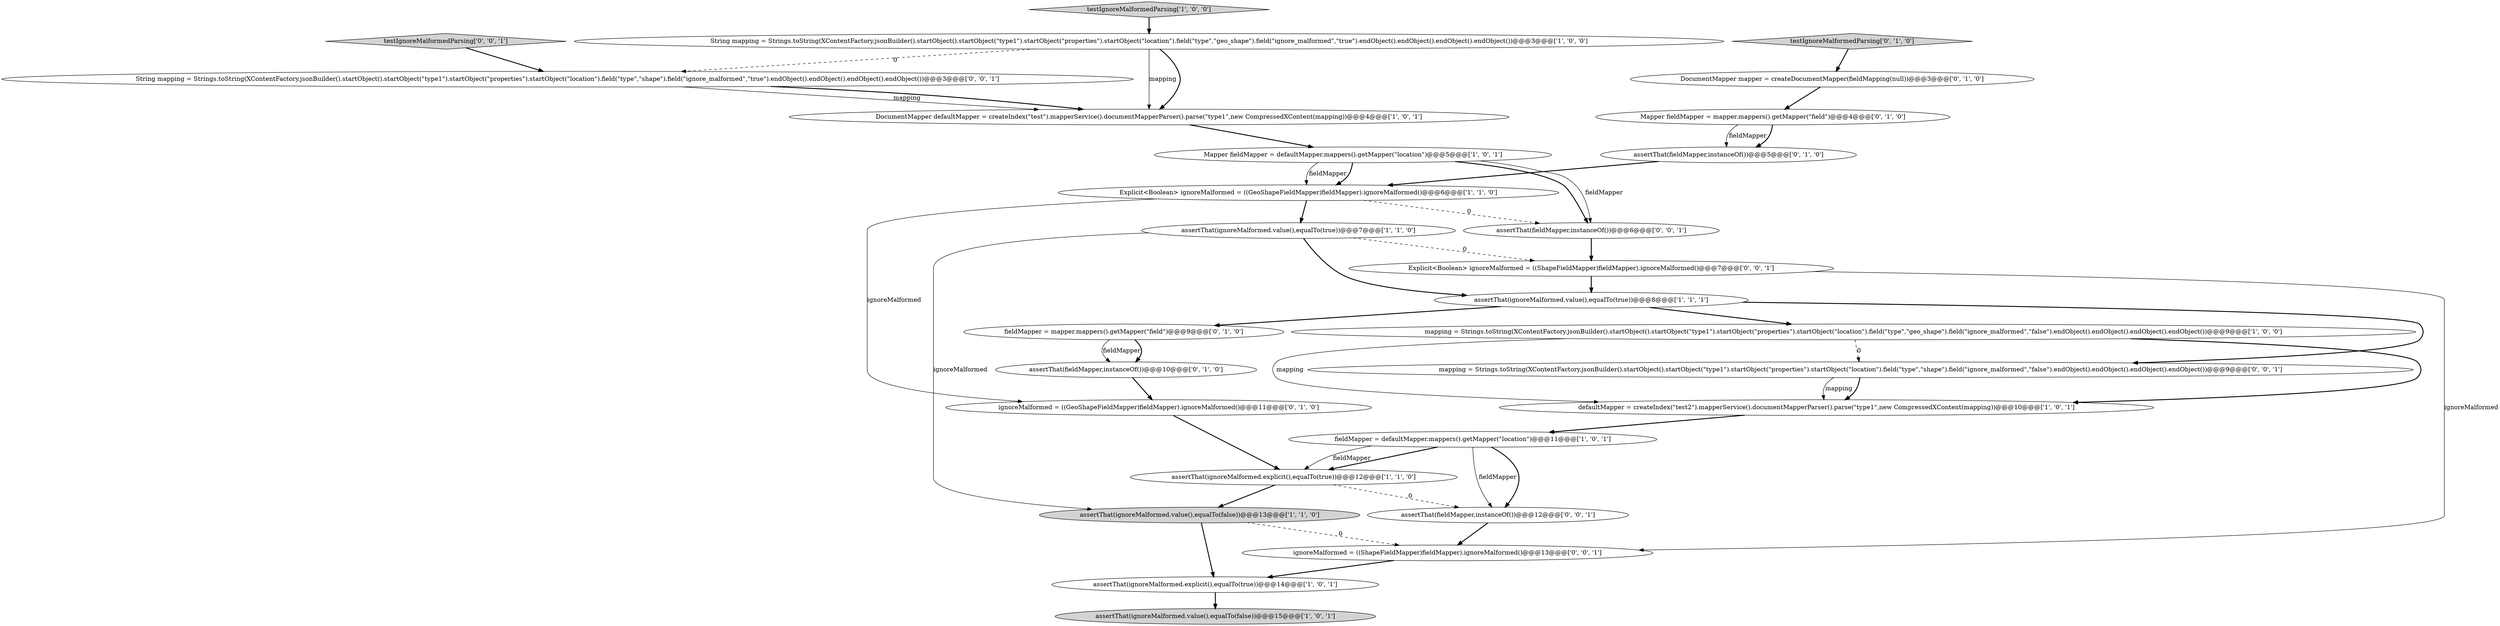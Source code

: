 digraph {
15 [style = filled, label = "DocumentMapper mapper = createDocumentMapper(fieldMapping(null))@@@3@@@['0', '1', '0']", fillcolor = white, shape = ellipse image = "AAA0AAABBB2BBB"];
2 [style = filled, label = "Explicit<Boolean> ignoreMalformed = ((GeoShapeFieldMapper)fieldMapper).ignoreMalformed()@@@6@@@['1', '1', '0']", fillcolor = white, shape = ellipse image = "AAA0AAABBB1BBB"];
1 [style = filled, label = "Mapper fieldMapper = defaultMapper.mappers().getMapper(\"location\")@@@5@@@['1', '0', '1']", fillcolor = white, shape = ellipse image = "AAA0AAABBB1BBB"];
8 [style = filled, label = "fieldMapper = defaultMapper.mappers().getMapper(\"location\")@@@11@@@['1', '0', '1']", fillcolor = white, shape = ellipse image = "AAA0AAABBB1BBB"];
25 [style = filled, label = "testIgnoreMalformedParsing['0', '0', '1']", fillcolor = lightgray, shape = diamond image = "AAA0AAABBB3BBB"];
26 [style = filled, label = "Explicit<Boolean> ignoreMalformed = ((ShapeFieldMapper)fieldMapper).ignoreMalformed()@@@7@@@['0', '0', '1']", fillcolor = white, shape = ellipse image = "AAA0AAABBB3BBB"];
4 [style = filled, label = "assertThat(ignoreMalformed.value(),equalTo(false))@@@13@@@['1', '1', '0']", fillcolor = lightgray, shape = ellipse image = "AAA0AAABBB1BBB"];
13 [style = filled, label = "String mapping = Strings.toString(XContentFactory.jsonBuilder().startObject().startObject(\"type1\").startObject(\"properties\").startObject(\"location\").field(\"type\",\"geo_shape\").field(\"ignore_malformed\",\"true\").endObject().endObject().endObject().endObject())@@@3@@@['1', '0', '0']", fillcolor = white, shape = ellipse image = "AAA0AAABBB1BBB"];
14 [style = filled, label = "assertThat(fieldMapper,instanceOf())@@@10@@@['0', '1', '0']", fillcolor = white, shape = ellipse image = "AAA0AAABBB2BBB"];
5 [style = filled, label = "testIgnoreMalformedParsing['1', '0', '0']", fillcolor = lightgray, shape = diamond image = "AAA0AAABBB1BBB"];
0 [style = filled, label = "assertThat(ignoreMalformed.value(),equalTo(true))@@@7@@@['1', '1', '0']", fillcolor = white, shape = ellipse image = "AAA0AAABBB1BBB"];
6 [style = filled, label = "assertThat(ignoreMalformed.explicit(),equalTo(true))@@@14@@@['1', '0', '1']", fillcolor = white, shape = ellipse image = "AAA0AAABBB1BBB"];
19 [style = filled, label = "fieldMapper = mapper.mappers().getMapper(\"field\")@@@9@@@['0', '1', '0']", fillcolor = white, shape = ellipse image = "AAA0AAABBB2BBB"];
16 [style = filled, label = "assertThat(fieldMapper,instanceOf())@@@5@@@['0', '1', '0']", fillcolor = white, shape = ellipse image = "AAA0AAABBB2BBB"];
12 [style = filled, label = "assertThat(ignoreMalformed.value(),equalTo(true))@@@8@@@['1', '1', '1']", fillcolor = white, shape = ellipse image = "AAA0AAABBB1BBB"];
17 [style = filled, label = "ignoreMalformed = ((GeoShapeFieldMapper)fieldMapper).ignoreMalformed()@@@11@@@['0', '1', '0']", fillcolor = white, shape = ellipse image = "AAA0AAABBB2BBB"];
20 [style = filled, label = "testIgnoreMalformedParsing['0', '1', '0']", fillcolor = lightgray, shape = diamond image = "AAA0AAABBB2BBB"];
18 [style = filled, label = "Mapper fieldMapper = mapper.mappers().getMapper(\"field\")@@@4@@@['0', '1', '0']", fillcolor = white, shape = ellipse image = "AAA0AAABBB2BBB"];
21 [style = filled, label = "mapping = Strings.toString(XContentFactory.jsonBuilder().startObject().startObject(\"type1\").startObject(\"properties\").startObject(\"location\").field(\"type\",\"shape\").field(\"ignore_malformed\",\"false\").endObject().endObject().endObject().endObject())@@@9@@@['0', '0', '1']", fillcolor = white, shape = ellipse image = "AAA0AAABBB3BBB"];
10 [style = filled, label = "DocumentMapper defaultMapper = createIndex(\"test\").mapperService().documentMapperParser().parse(\"type1\",new CompressedXContent(mapping))@@@4@@@['1', '0', '1']", fillcolor = white, shape = ellipse image = "AAA0AAABBB1BBB"];
11 [style = filled, label = "defaultMapper = createIndex(\"test2\").mapperService().documentMapperParser().parse(\"type1\",new CompressedXContent(mapping))@@@10@@@['1', '0', '1']", fillcolor = white, shape = ellipse image = "AAA0AAABBB1BBB"];
22 [style = filled, label = "assertThat(fieldMapper,instanceOf())@@@6@@@['0', '0', '1']", fillcolor = white, shape = ellipse image = "AAA0AAABBB3BBB"];
24 [style = filled, label = "ignoreMalformed = ((ShapeFieldMapper)fieldMapper).ignoreMalformed()@@@13@@@['0', '0', '1']", fillcolor = white, shape = ellipse image = "AAA0AAABBB3BBB"];
9 [style = filled, label = "assertThat(ignoreMalformed.value(),equalTo(false))@@@15@@@['1', '0', '1']", fillcolor = lightgray, shape = ellipse image = "AAA0AAABBB1BBB"];
27 [style = filled, label = "String mapping = Strings.toString(XContentFactory.jsonBuilder().startObject().startObject(\"type1\").startObject(\"properties\").startObject(\"location\").field(\"type\",\"shape\").field(\"ignore_malformed\",\"true\").endObject().endObject().endObject().endObject())@@@3@@@['0', '0', '1']", fillcolor = white, shape = ellipse image = "AAA0AAABBB3BBB"];
23 [style = filled, label = "assertThat(fieldMapper,instanceOf())@@@12@@@['0', '0', '1']", fillcolor = white, shape = ellipse image = "AAA0AAABBB3BBB"];
3 [style = filled, label = "assertThat(ignoreMalformed.explicit(),equalTo(true))@@@12@@@['1', '1', '0']", fillcolor = white, shape = ellipse image = "AAA0AAABBB1BBB"];
7 [style = filled, label = "mapping = Strings.toString(XContentFactory.jsonBuilder().startObject().startObject(\"type1\").startObject(\"properties\").startObject(\"location\").field(\"type\",\"geo_shape\").field(\"ignore_malformed\",\"false\").endObject().endObject().endObject().endObject())@@@9@@@['1', '0', '0']", fillcolor = white, shape = ellipse image = "AAA0AAABBB1BBB"];
21->11 [style = bold, label=""];
12->7 [style = bold, label=""];
4->6 [style = bold, label=""];
14->17 [style = bold, label=""];
2->22 [style = dashed, label="0"];
8->23 [style = solid, label="fieldMapper"];
0->26 [style = dashed, label="0"];
19->14 [style = solid, label="fieldMapper"];
15->18 [style = bold, label=""];
23->24 [style = bold, label=""];
3->23 [style = dashed, label="0"];
20->15 [style = bold, label=""];
8->23 [style = bold, label=""];
12->21 [style = bold, label=""];
13->10 [style = solid, label="mapping"];
17->3 [style = bold, label=""];
7->11 [style = bold, label=""];
26->24 [style = solid, label="ignoreMalformed"];
7->11 [style = solid, label="mapping"];
8->3 [style = bold, label=""];
5->13 [style = bold, label=""];
18->16 [style = solid, label="fieldMapper"];
6->9 [style = bold, label=""];
16->2 [style = bold, label=""];
10->1 [style = bold, label=""];
7->21 [style = dashed, label="0"];
22->26 [style = bold, label=""];
13->27 [style = dashed, label="0"];
0->12 [style = bold, label=""];
27->10 [style = solid, label="mapping"];
11->8 [style = bold, label=""];
27->10 [style = bold, label=""];
12->19 [style = bold, label=""];
18->16 [style = bold, label=""];
1->2 [style = solid, label="fieldMapper"];
26->12 [style = bold, label=""];
2->17 [style = solid, label="ignoreMalformed"];
2->0 [style = bold, label=""];
19->14 [style = bold, label=""];
24->6 [style = bold, label=""];
13->10 [style = bold, label=""];
1->22 [style = bold, label=""];
8->3 [style = solid, label="fieldMapper"];
25->27 [style = bold, label=""];
1->2 [style = bold, label=""];
3->4 [style = bold, label=""];
0->4 [style = solid, label="ignoreMalformed"];
21->11 [style = solid, label="mapping"];
4->24 [style = dashed, label="0"];
1->22 [style = solid, label="fieldMapper"];
}
